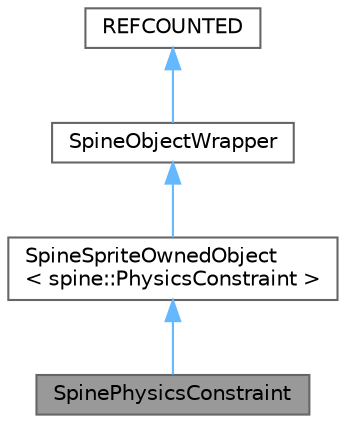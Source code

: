 digraph "SpinePhysicsConstraint"
{
 // LATEX_PDF_SIZE
  bgcolor="transparent";
  edge [fontname=Helvetica,fontsize=10,labelfontname=Helvetica,labelfontsize=10];
  node [fontname=Helvetica,fontsize=10,shape=box,height=0.2,width=0.4];
  Node1 [id="Node000001",label="SpinePhysicsConstraint",height=0.2,width=0.4,color="gray40", fillcolor="grey60", style="filled", fontcolor="black",tooltip=" "];
  Node2 -> Node1 [id="edge1_Node000001_Node000002",dir="back",color="steelblue1",style="solid",tooltip=" "];
  Node2 [id="Node000002",label="SpineSpriteOwnedObject\l\< spine::PhysicsConstraint \>",height=0.2,width=0.4,color="gray40", fillcolor="white", style="filled",URL="$class_spine_sprite_owned_object.html",tooltip=" "];
  Node3 -> Node2 [id="edge2_Node000002_Node000003",dir="back",color="steelblue1",style="solid",tooltip=" "];
  Node3 [id="Node000003",label="SpineObjectWrapper",height=0.2,width=0.4,color="gray40", fillcolor="white", style="filled",URL="$class_spine_object_wrapper.html",tooltip=" "];
  Node4 -> Node3 [id="edge3_Node000003_Node000004",dir="back",color="steelblue1",style="solid",tooltip=" "];
  Node4 [id="Node000004",label="REFCOUNTED",height=0.2,width=0.4,color="gray40", fillcolor="white", style="filled",tooltip=" "];
}
